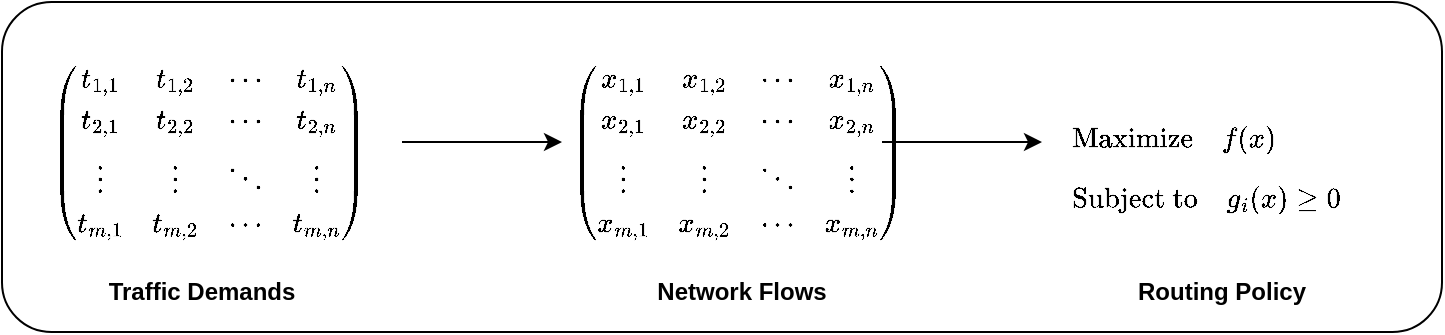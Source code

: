 <mxfile version="23.1.5" type="github">
  <diagram id="2aMs-3XonSCy6BZj2Jzd" name="Page-1">
    <mxGraphModel dx="1194" dy="765" grid="1" gridSize="10" guides="1" tooltips="1" connect="1" arrows="1" fold="0" page="1" pageScale="1" pageWidth="826" pageHeight="1169" background="none" math="1" shadow="0">
      <root>
        <mxCell id="0" />
        <mxCell id="1" parent="0" />
        <mxCell id="eRK-iZ_CcSNKYkhJnxzL-17" value="" style="rounded=1;whiteSpace=wrap;html=1;" parent="1" vertex="1">
          <mxGeometry x="110" y="240" width="720" height="165" as="geometry" />
        </mxCell>
        <mxCell id="2" value="&lt;br&gt; \begin{pmatrix}&lt;br&gt;  t_{1,1} &amp;amp; t_{1,2} &amp;amp; \cdots &amp;amp; t_{1,n} \\&lt;br&gt;  t_{2,1} &amp;amp; t_{2,2} &amp;amp; \cdots &amp;amp; t_{2,n} \\&lt;br&gt;  \vdots  &amp;amp; \vdots  &amp;amp; \ddots &amp;amp; \vdots  \\&lt;br&gt;  t_{m,1} &amp;amp; t_{m,2} &amp;amp; \cdots &amp;amp; t_{m,n}&lt;br&gt; \end{pmatrix}$$" style="text;html=1;spacing=5;spacingTop=-10;whiteSpace=wrap;overflow=hidden;fillColor=none;strokeColor=none;shadow=0;rounded=0;verticalAlign=middle" parent="1" vertex="1">
          <mxGeometry x="130" y="250" width="180" height="120" as="geometry" />
        </mxCell>
        <mxCell id="eRK-iZ_CcSNKYkhJnxzL-18" value="&lt;b&gt;Traffic Demands&lt;br&gt;&lt;/b&gt;" style="text;html=1;strokeColor=none;fillColor=none;align=center;verticalAlign=middle;whiteSpace=wrap;rounded=0;" parent="1" vertex="1">
          <mxGeometry x="150" y="370" width="120" height="30" as="geometry" />
        </mxCell>
        <mxCell id="eRK-iZ_CcSNKYkhJnxzL-19" value="&lt;b&gt;Network Flows&lt;br&gt;&lt;/b&gt;" style="text;html=1;strokeColor=none;fillColor=none;align=center;verticalAlign=middle;whiteSpace=wrap;rounded=0;" parent="1" vertex="1">
          <mxGeometry x="420" y="370" width="120" height="30" as="geometry" />
        </mxCell>
        <mxCell id="eRK-iZ_CcSNKYkhJnxzL-20" value="&lt;b&gt;Routing Policy&lt;br&gt;&lt;/b&gt;" style="text;html=1;strokeColor=none;fillColor=none;align=center;verticalAlign=middle;whiteSpace=wrap;rounded=0;" parent="1" vertex="1">
          <mxGeometry x="660" y="370" width="120" height="30" as="geometry" />
        </mxCell>
        <mxCell id="eRK-iZ_CcSNKYkhJnxzL-22" value="&lt;br&gt; \begin{pmatrix}&lt;br&gt;  x_{1,1} &amp;amp; x_{1,2} &amp;amp; \cdots &amp;amp; x_{1,n} \\&lt;br&gt;  x_{2,1} &amp;amp; x_{2,2} &amp;amp; \cdots &amp;amp; x_{2,n} \\&lt;br&gt;  \vdots  &amp;amp; \vdots  &amp;amp; \ddots &amp;amp; \vdots  \\&lt;br&gt;  x_{m,1} &amp;amp; x_{m,2} &amp;amp; \cdots &amp;amp; x_{m,n}&lt;br&gt; \end{pmatrix}$$" style="text;html=1;spacing=5;spacingTop=-10;whiteSpace=wrap;overflow=hidden;fillColor=none;strokeColor=none;shadow=0;rounded=0;verticalAlign=middle" parent="1" vertex="1">
          <mxGeometry x="390" y="250" width="180" height="120" as="geometry" />
        </mxCell>
        <mxCell id="eRK-iZ_CcSNKYkhJnxzL-23" value="" style="endArrow=classic;html=1;rounded=0;exitX=1;exitY=0.5;exitDx=0;exitDy=0;" parent="1" source="2" target="eRK-iZ_CcSNKYkhJnxzL-22" edge="1">
          <mxGeometry width="50" height="50" relative="1" as="geometry">
            <mxPoint x="390" y="420" as="sourcePoint" />
            <mxPoint x="440" y="370" as="targetPoint" />
          </mxGeometry>
        </mxCell>
        <mxCell id="eRK-iZ_CcSNKYkhJnxzL-25" value="&lt;br&gt;&lt;div&gt;$$ \text{Maximize} \quad f(x)$$&lt;/div&gt;" style="text;html=1;spacing=5;spacingTop=-10;whiteSpace=wrap;overflow=hidden;fillColor=none;strokeColor=none;shadow=0;rounded=0;verticalAlign=middle" parent="1" vertex="1">
          <mxGeometry x="640" y="280" width="180" height="40" as="geometry" />
        </mxCell>
        <mxCell id="eRK-iZ_CcSNKYkhJnxzL-26" value="&lt;br&gt;&lt;div&gt;$$ \text{Subject to} \quad g_i(x) \geq 0$$&lt;/div&gt;" style="text;html=1;spacing=5;spacingTop=-10;whiteSpace=wrap;overflow=hidden;fillColor=none;strokeColor=none;shadow=0;rounded=0;verticalAlign=middle" parent="1" vertex="1">
          <mxGeometry x="640" y="310" width="180" height="40" as="geometry" />
        </mxCell>
        <mxCell id="eRK-iZ_CcSNKYkhJnxzL-27" value="" style="endArrow=classic;html=1;rounded=0;exitX=1;exitY=0.5;exitDx=0;exitDy=0;" parent="1" edge="1">
          <mxGeometry width="50" height="50" relative="1" as="geometry">
            <mxPoint x="550" y="310" as="sourcePoint" />
            <mxPoint x="630" y="310" as="targetPoint" />
          </mxGeometry>
        </mxCell>
      </root>
    </mxGraphModel>
  </diagram>
</mxfile>
